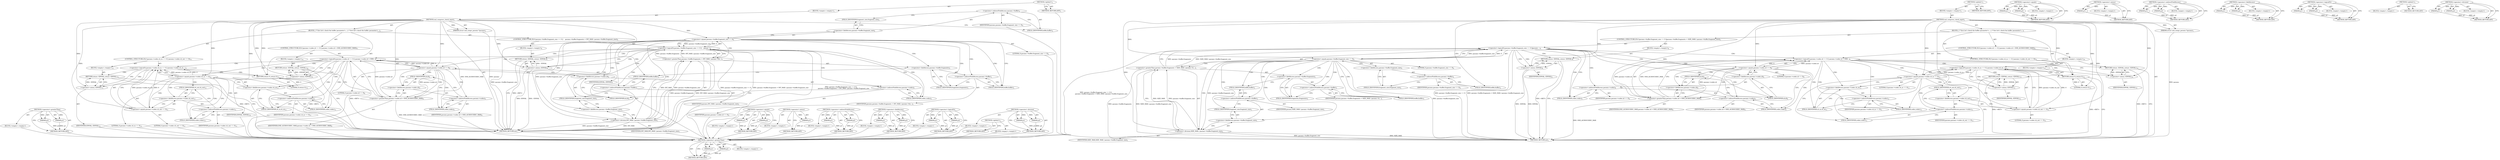 digraph "&lt;operator&gt;.division" {
vulnerable_118 [label=<(METHOD,&lt;operator&gt;.greaterThan)>];
vulnerable_119 [label=<(PARAM,p1)>];
vulnerable_120 [label=<(PARAM,p2)>];
vulnerable_121 [label=<(BLOCK,&lt;empty&gt;,&lt;empty&gt;)>];
vulnerable_122 [label=<(METHOD_RETURN,ANY)>];
vulnerable_6 [label=<(METHOD,&lt;global&gt;)<SUB>1</SUB>>];
vulnerable_7 [label=<(BLOCK,&lt;empty&gt;,&lt;empty&gt;)<SUB>1</SUB>>];
vulnerable_8 [label=<(METHOD,snd_compress_check_input)<SUB>1</SUB>>];
vulnerable_9 [label=<(PARAM,struct snd_compr_params *params)<SUB>1</SUB>>];
vulnerable_10 [label=<(BLOCK,{
 	/* first let's check the buffer parameter's...,{
 	/* first let's check the buffer parameter's...)<SUB>2</SUB>>];
vulnerable_11 [label=<(CONTROL_STRUCTURE,IF,if (params-&gt;buffer.fragment_size == 0 ||
			params-&gt;buffer.fragments &gt; SIZE_MAX / params-&gt;buffer.fragment_size))<SUB>4</SUB>>];
vulnerable_12 [label=<(&lt;operator&gt;.logicalOr,params-&gt;buffer.fragment_size == 0 ||
			params-...)<SUB>4</SUB>>];
vulnerable_13 [label=<(&lt;operator&gt;.equals,params-&gt;buffer.fragment_size == 0)<SUB>4</SUB>>];
vulnerable_14 [label=<(&lt;operator&gt;.fieldAccess,params-&gt;buffer.fragment_size)<SUB>4</SUB>>];
vulnerable_15 [label=<(&lt;operator&gt;.indirectFieldAccess,params-&gt;buffer)<SUB>4</SUB>>];
vulnerable_16 [label=<(IDENTIFIER,params,params-&gt;buffer.fragment_size == 0)<SUB>4</SUB>>];
vulnerable_17 [label=<(FIELD_IDENTIFIER,buffer,buffer)<SUB>4</SUB>>];
vulnerable_18 [label=<(FIELD_IDENTIFIER,fragment_size,fragment_size)<SUB>4</SUB>>];
vulnerable_19 [label=<(LITERAL,0,params-&gt;buffer.fragment_size == 0)<SUB>4</SUB>>];
vulnerable_20 [label=<(&lt;operator&gt;.greaterThan,params-&gt;buffer.fragments &gt; SIZE_MAX / params-&gt;b...)<SUB>5</SUB>>];
vulnerable_21 [label=<(&lt;operator&gt;.fieldAccess,params-&gt;buffer.fragments)<SUB>5</SUB>>];
vulnerable_22 [label=<(&lt;operator&gt;.indirectFieldAccess,params-&gt;buffer)<SUB>5</SUB>>];
vulnerable_23 [label=<(IDENTIFIER,params,params-&gt;buffer.fragments &gt; SIZE_MAX / params-&gt;b...)<SUB>5</SUB>>];
vulnerable_24 [label=<(FIELD_IDENTIFIER,buffer,buffer)<SUB>5</SUB>>];
vulnerable_25 [label=<(FIELD_IDENTIFIER,fragments,fragments)<SUB>5</SUB>>];
vulnerable_26 [label=<(&lt;operator&gt;.division,SIZE_MAX / params-&gt;buffer.fragment_size)<SUB>5</SUB>>];
vulnerable_27 [label=<(IDENTIFIER,SIZE_MAX,SIZE_MAX / params-&gt;buffer.fragment_size)<SUB>5</SUB>>];
vulnerable_28 [label=<(&lt;operator&gt;.fieldAccess,params-&gt;buffer.fragment_size)<SUB>5</SUB>>];
vulnerable_29 [label=<(&lt;operator&gt;.indirectFieldAccess,params-&gt;buffer)<SUB>5</SUB>>];
vulnerable_30 [label=<(IDENTIFIER,params,SIZE_MAX / params-&gt;buffer.fragment_size)<SUB>5</SUB>>];
vulnerable_31 [label=<(FIELD_IDENTIFIER,buffer,buffer)<SUB>5</SUB>>];
vulnerable_32 [label=<(FIELD_IDENTIFIER,fragment_size,fragment_size)<SUB>5</SUB>>];
vulnerable_33 [label=<(BLOCK,&lt;empty&gt;,&lt;empty&gt;)<SUB>6</SUB>>];
vulnerable_34 [label=<(RETURN,return -EINVAL;,return -EINVAL;)<SUB>6</SUB>>];
vulnerable_35 [label=<(&lt;operator&gt;.minus,-EINVAL)<SUB>6</SUB>>];
vulnerable_36 [label=<(IDENTIFIER,EINVAL,-EINVAL)<SUB>6</SUB>>];
vulnerable_37 [label=<(CONTROL_STRUCTURE,IF,if (params-&gt;codec.id == 0 || params-&gt;codec.id &gt; SND_AUDIOCODEC_MAX))<SUB>9</SUB>>];
vulnerable_38 [label=<(&lt;operator&gt;.logicalOr,params-&gt;codec.id == 0 || params-&gt;codec.id &gt; SND...)<SUB>9</SUB>>];
vulnerable_39 [label=<(&lt;operator&gt;.equals,params-&gt;codec.id == 0)<SUB>9</SUB>>];
vulnerable_40 [label=<(&lt;operator&gt;.fieldAccess,params-&gt;codec.id)<SUB>9</SUB>>];
vulnerable_41 [label=<(&lt;operator&gt;.indirectFieldAccess,params-&gt;codec)<SUB>9</SUB>>];
vulnerable_42 [label=<(IDENTIFIER,params,params-&gt;codec.id == 0)<SUB>9</SUB>>];
vulnerable_43 [label=<(FIELD_IDENTIFIER,codec,codec)<SUB>9</SUB>>];
vulnerable_44 [label=<(FIELD_IDENTIFIER,id,id)<SUB>9</SUB>>];
vulnerable_45 [label=<(LITERAL,0,params-&gt;codec.id == 0)<SUB>9</SUB>>];
vulnerable_46 [label=<(&lt;operator&gt;.greaterThan,params-&gt;codec.id &gt; SND_AUDIOCODEC_MAX)<SUB>9</SUB>>];
vulnerable_47 [label=<(&lt;operator&gt;.fieldAccess,params-&gt;codec.id)<SUB>9</SUB>>];
vulnerable_48 [label=<(&lt;operator&gt;.indirectFieldAccess,params-&gt;codec)<SUB>9</SUB>>];
vulnerable_49 [label=<(IDENTIFIER,params,params-&gt;codec.id &gt; SND_AUDIOCODEC_MAX)<SUB>9</SUB>>];
vulnerable_50 [label=<(FIELD_IDENTIFIER,codec,codec)<SUB>9</SUB>>];
vulnerable_51 [label=<(FIELD_IDENTIFIER,id,id)<SUB>9</SUB>>];
vulnerable_52 [label=<(IDENTIFIER,SND_AUDIOCODEC_MAX,params-&gt;codec.id &gt; SND_AUDIOCODEC_MAX)<SUB>9</SUB>>];
vulnerable_53 [label=<(BLOCK,&lt;empty&gt;,&lt;empty&gt;)<SUB>10</SUB>>];
vulnerable_54 [label=<(RETURN,return -EINVAL;,return -EINVAL;)<SUB>10</SUB>>];
vulnerable_55 [label=<(&lt;operator&gt;.minus,-EINVAL)<SUB>10</SUB>>];
vulnerable_56 [label=<(IDENTIFIER,EINVAL,-EINVAL)<SUB>10</SUB>>];
vulnerable_57 [label=<(CONTROL_STRUCTURE,IF,if (params-&gt;codec.ch_in == 0 || params-&gt;codec.ch_out == 0))<SUB>12</SUB>>];
vulnerable_58 [label=<(&lt;operator&gt;.logicalOr,params-&gt;codec.ch_in == 0 || params-&gt;codec.ch_ou...)<SUB>12</SUB>>];
vulnerable_59 [label=<(&lt;operator&gt;.equals,params-&gt;codec.ch_in == 0)<SUB>12</SUB>>];
vulnerable_60 [label=<(&lt;operator&gt;.fieldAccess,params-&gt;codec.ch_in)<SUB>12</SUB>>];
vulnerable_61 [label=<(&lt;operator&gt;.indirectFieldAccess,params-&gt;codec)<SUB>12</SUB>>];
vulnerable_62 [label=<(IDENTIFIER,params,params-&gt;codec.ch_in == 0)<SUB>12</SUB>>];
vulnerable_63 [label=<(FIELD_IDENTIFIER,codec,codec)<SUB>12</SUB>>];
vulnerable_64 [label=<(FIELD_IDENTIFIER,ch_in,ch_in)<SUB>12</SUB>>];
vulnerable_65 [label=<(LITERAL,0,params-&gt;codec.ch_in == 0)<SUB>12</SUB>>];
vulnerable_66 [label=<(&lt;operator&gt;.equals,params-&gt;codec.ch_out == 0)<SUB>12</SUB>>];
vulnerable_67 [label=<(&lt;operator&gt;.fieldAccess,params-&gt;codec.ch_out)<SUB>12</SUB>>];
vulnerable_68 [label=<(&lt;operator&gt;.indirectFieldAccess,params-&gt;codec)<SUB>12</SUB>>];
vulnerable_69 [label=<(IDENTIFIER,params,params-&gt;codec.ch_out == 0)<SUB>12</SUB>>];
vulnerable_70 [label=<(FIELD_IDENTIFIER,codec,codec)<SUB>12</SUB>>];
vulnerable_71 [label=<(FIELD_IDENTIFIER,ch_out,ch_out)<SUB>12</SUB>>];
vulnerable_72 [label=<(LITERAL,0,params-&gt;codec.ch_out == 0)<SUB>12</SUB>>];
vulnerable_73 [label=<(BLOCK,&lt;empty&gt;,&lt;empty&gt;)<SUB>13</SUB>>];
vulnerable_74 [label=<(RETURN,return -EINVAL;,return -EINVAL;)<SUB>13</SUB>>];
vulnerable_75 [label=<(&lt;operator&gt;.minus,-EINVAL)<SUB>13</SUB>>];
vulnerable_76 [label=<(IDENTIFIER,EINVAL,-EINVAL)<SUB>13</SUB>>];
vulnerable_77 [label=<(RETURN,return 0;,return 0;)<SUB>15</SUB>>];
vulnerable_78 [label=<(LITERAL,0,return 0;)<SUB>15</SUB>>];
vulnerable_79 [label=<(METHOD_RETURN,int)<SUB>1</SUB>>];
vulnerable_81 [label=<(METHOD_RETURN,ANY)<SUB>1</SUB>>];
vulnerable_103 [label=<(METHOD,&lt;operator&gt;.equals)>];
vulnerable_104 [label=<(PARAM,p1)>];
vulnerable_105 [label=<(PARAM,p2)>];
vulnerable_106 [label=<(BLOCK,&lt;empty&gt;,&lt;empty&gt;)>];
vulnerable_107 [label=<(METHOD_RETURN,ANY)>];
vulnerable_128 [label=<(METHOD,&lt;operator&gt;.minus)>];
vulnerable_129 [label=<(PARAM,p1)>];
vulnerable_130 [label=<(BLOCK,&lt;empty&gt;,&lt;empty&gt;)>];
vulnerable_131 [label=<(METHOD_RETURN,ANY)>];
vulnerable_113 [label=<(METHOD,&lt;operator&gt;.indirectFieldAccess)>];
vulnerable_114 [label=<(PARAM,p1)>];
vulnerable_115 [label=<(PARAM,p2)>];
vulnerable_116 [label=<(BLOCK,&lt;empty&gt;,&lt;empty&gt;)>];
vulnerable_117 [label=<(METHOD_RETURN,ANY)>];
vulnerable_108 [label=<(METHOD,&lt;operator&gt;.fieldAccess)>];
vulnerable_109 [label=<(PARAM,p1)>];
vulnerable_110 [label=<(PARAM,p2)>];
vulnerable_111 [label=<(BLOCK,&lt;empty&gt;,&lt;empty&gt;)>];
vulnerable_112 [label=<(METHOD_RETURN,ANY)>];
vulnerable_98 [label=<(METHOD,&lt;operator&gt;.logicalOr)>];
vulnerable_99 [label=<(PARAM,p1)>];
vulnerable_100 [label=<(PARAM,p2)>];
vulnerable_101 [label=<(BLOCK,&lt;empty&gt;,&lt;empty&gt;)>];
vulnerable_102 [label=<(METHOD_RETURN,ANY)>];
vulnerable_92 [label=<(METHOD,&lt;global&gt;)<SUB>1</SUB>>];
vulnerable_93 [label=<(BLOCK,&lt;empty&gt;,&lt;empty&gt;)>];
vulnerable_94 [label=<(METHOD_RETURN,ANY)>];
vulnerable_123 [label=<(METHOD,&lt;operator&gt;.division)>];
vulnerable_124 [label=<(PARAM,p1)>];
vulnerable_125 [label=<(PARAM,p2)>];
vulnerable_126 [label=<(BLOCK,&lt;empty&gt;,&lt;empty&gt;)>];
vulnerable_127 [label=<(METHOD_RETURN,ANY)>];
fixed_118 [label=<(METHOD,&lt;operator&gt;.greaterThan)>];
fixed_119 [label=<(PARAM,p1)>];
fixed_120 [label=<(PARAM,p2)>];
fixed_121 [label=<(BLOCK,&lt;empty&gt;,&lt;empty&gt;)>];
fixed_122 [label=<(METHOD_RETURN,ANY)>];
fixed_6 [label=<(METHOD,&lt;global&gt;)<SUB>1</SUB>>];
fixed_7 [label=<(BLOCK,&lt;empty&gt;,&lt;empty&gt;)<SUB>1</SUB>>];
fixed_8 [label=<(METHOD,snd_compress_check_input)<SUB>1</SUB>>];
fixed_9 [label=<(PARAM,struct snd_compr_params *params)<SUB>1</SUB>>];
fixed_10 [label=<(BLOCK,{
 	/* first let's check the buffer parameter's...,{
 	/* first let's check the buffer parameter's...)<SUB>2</SUB>>];
fixed_11 [label=<(CONTROL_STRUCTURE,IF,if (params-&gt;buffer.fragment_size == 0 ||
	    params-&gt;buffer.fragments &gt; INT_MAX / params-&gt;buffer.fragment_size))<SUB>4</SUB>>];
fixed_12 [label=<(&lt;operator&gt;.logicalOr,params-&gt;buffer.fragment_size == 0 ||
	    param...)<SUB>4</SUB>>];
fixed_13 [label=<(&lt;operator&gt;.equals,params-&gt;buffer.fragment_size == 0)<SUB>4</SUB>>];
fixed_14 [label=<(&lt;operator&gt;.fieldAccess,params-&gt;buffer.fragment_size)<SUB>4</SUB>>];
fixed_15 [label=<(&lt;operator&gt;.indirectFieldAccess,params-&gt;buffer)<SUB>4</SUB>>];
fixed_16 [label=<(IDENTIFIER,params,params-&gt;buffer.fragment_size == 0)<SUB>4</SUB>>];
fixed_17 [label=<(FIELD_IDENTIFIER,buffer,buffer)<SUB>4</SUB>>];
fixed_18 [label=<(FIELD_IDENTIFIER,fragment_size,fragment_size)<SUB>4</SUB>>];
fixed_19 [label=<(LITERAL,0,params-&gt;buffer.fragment_size == 0)<SUB>4</SUB>>];
fixed_20 [label=<(&lt;operator&gt;.greaterThan,params-&gt;buffer.fragments &gt; INT_MAX / params-&gt;bu...)<SUB>5</SUB>>];
fixed_21 [label=<(&lt;operator&gt;.fieldAccess,params-&gt;buffer.fragments)<SUB>5</SUB>>];
fixed_22 [label=<(&lt;operator&gt;.indirectFieldAccess,params-&gt;buffer)<SUB>5</SUB>>];
fixed_23 [label=<(IDENTIFIER,params,params-&gt;buffer.fragments &gt; INT_MAX / params-&gt;bu...)<SUB>5</SUB>>];
fixed_24 [label=<(FIELD_IDENTIFIER,buffer,buffer)<SUB>5</SUB>>];
fixed_25 [label=<(FIELD_IDENTIFIER,fragments,fragments)<SUB>5</SUB>>];
fixed_26 [label=<(&lt;operator&gt;.division,INT_MAX / params-&gt;buffer.fragment_size)<SUB>5</SUB>>];
fixed_27 [label=<(IDENTIFIER,INT_MAX,INT_MAX / params-&gt;buffer.fragment_size)<SUB>5</SUB>>];
fixed_28 [label=<(&lt;operator&gt;.fieldAccess,params-&gt;buffer.fragment_size)<SUB>5</SUB>>];
fixed_29 [label=<(&lt;operator&gt;.indirectFieldAccess,params-&gt;buffer)<SUB>5</SUB>>];
fixed_30 [label=<(IDENTIFIER,params,INT_MAX / params-&gt;buffer.fragment_size)<SUB>5</SUB>>];
fixed_31 [label=<(FIELD_IDENTIFIER,buffer,buffer)<SUB>5</SUB>>];
fixed_32 [label=<(FIELD_IDENTIFIER,fragment_size,fragment_size)<SUB>5</SUB>>];
fixed_33 [label=<(BLOCK,&lt;empty&gt;,&lt;empty&gt;)<SUB>6</SUB>>];
fixed_34 [label=<(RETURN,return -EINVAL;,return -EINVAL;)<SUB>6</SUB>>];
fixed_35 [label=<(&lt;operator&gt;.minus,-EINVAL)<SUB>6</SUB>>];
fixed_36 [label=<(IDENTIFIER,EINVAL,-EINVAL)<SUB>6</SUB>>];
fixed_37 [label=<(CONTROL_STRUCTURE,IF,if (params-&gt;codec.id == 0 || params-&gt;codec.id &gt; SND_AUDIOCODEC_MAX))<SUB>9</SUB>>];
fixed_38 [label=<(&lt;operator&gt;.logicalOr,params-&gt;codec.id == 0 || params-&gt;codec.id &gt; SND...)<SUB>9</SUB>>];
fixed_39 [label=<(&lt;operator&gt;.equals,params-&gt;codec.id == 0)<SUB>9</SUB>>];
fixed_40 [label=<(&lt;operator&gt;.fieldAccess,params-&gt;codec.id)<SUB>9</SUB>>];
fixed_41 [label=<(&lt;operator&gt;.indirectFieldAccess,params-&gt;codec)<SUB>9</SUB>>];
fixed_42 [label=<(IDENTIFIER,params,params-&gt;codec.id == 0)<SUB>9</SUB>>];
fixed_43 [label=<(FIELD_IDENTIFIER,codec,codec)<SUB>9</SUB>>];
fixed_44 [label=<(FIELD_IDENTIFIER,id,id)<SUB>9</SUB>>];
fixed_45 [label=<(LITERAL,0,params-&gt;codec.id == 0)<SUB>9</SUB>>];
fixed_46 [label=<(&lt;operator&gt;.greaterThan,params-&gt;codec.id &gt; SND_AUDIOCODEC_MAX)<SUB>9</SUB>>];
fixed_47 [label=<(&lt;operator&gt;.fieldAccess,params-&gt;codec.id)<SUB>9</SUB>>];
fixed_48 [label=<(&lt;operator&gt;.indirectFieldAccess,params-&gt;codec)<SUB>9</SUB>>];
fixed_49 [label=<(IDENTIFIER,params,params-&gt;codec.id &gt; SND_AUDIOCODEC_MAX)<SUB>9</SUB>>];
fixed_50 [label=<(FIELD_IDENTIFIER,codec,codec)<SUB>9</SUB>>];
fixed_51 [label=<(FIELD_IDENTIFIER,id,id)<SUB>9</SUB>>];
fixed_52 [label=<(IDENTIFIER,SND_AUDIOCODEC_MAX,params-&gt;codec.id &gt; SND_AUDIOCODEC_MAX)<SUB>9</SUB>>];
fixed_53 [label=<(BLOCK,&lt;empty&gt;,&lt;empty&gt;)<SUB>10</SUB>>];
fixed_54 [label=<(RETURN,return -EINVAL;,return -EINVAL;)<SUB>10</SUB>>];
fixed_55 [label=<(&lt;operator&gt;.minus,-EINVAL)<SUB>10</SUB>>];
fixed_56 [label=<(IDENTIFIER,EINVAL,-EINVAL)<SUB>10</SUB>>];
fixed_57 [label=<(CONTROL_STRUCTURE,IF,if (params-&gt;codec.ch_in == 0 || params-&gt;codec.ch_out == 0))<SUB>12</SUB>>];
fixed_58 [label=<(&lt;operator&gt;.logicalOr,params-&gt;codec.ch_in == 0 || params-&gt;codec.ch_ou...)<SUB>12</SUB>>];
fixed_59 [label=<(&lt;operator&gt;.equals,params-&gt;codec.ch_in == 0)<SUB>12</SUB>>];
fixed_60 [label=<(&lt;operator&gt;.fieldAccess,params-&gt;codec.ch_in)<SUB>12</SUB>>];
fixed_61 [label=<(&lt;operator&gt;.indirectFieldAccess,params-&gt;codec)<SUB>12</SUB>>];
fixed_62 [label=<(IDENTIFIER,params,params-&gt;codec.ch_in == 0)<SUB>12</SUB>>];
fixed_63 [label=<(FIELD_IDENTIFIER,codec,codec)<SUB>12</SUB>>];
fixed_64 [label=<(FIELD_IDENTIFIER,ch_in,ch_in)<SUB>12</SUB>>];
fixed_65 [label=<(LITERAL,0,params-&gt;codec.ch_in == 0)<SUB>12</SUB>>];
fixed_66 [label=<(&lt;operator&gt;.equals,params-&gt;codec.ch_out == 0)<SUB>12</SUB>>];
fixed_67 [label=<(&lt;operator&gt;.fieldAccess,params-&gt;codec.ch_out)<SUB>12</SUB>>];
fixed_68 [label=<(&lt;operator&gt;.indirectFieldAccess,params-&gt;codec)<SUB>12</SUB>>];
fixed_69 [label=<(IDENTIFIER,params,params-&gt;codec.ch_out == 0)<SUB>12</SUB>>];
fixed_70 [label=<(FIELD_IDENTIFIER,codec,codec)<SUB>12</SUB>>];
fixed_71 [label=<(FIELD_IDENTIFIER,ch_out,ch_out)<SUB>12</SUB>>];
fixed_72 [label=<(LITERAL,0,params-&gt;codec.ch_out == 0)<SUB>12</SUB>>];
fixed_73 [label=<(BLOCK,&lt;empty&gt;,&lt;empty&gt;)<SUB>13</SUB>>];
fixed_74 [label=<(RETURN,return -EINVAL;,return -EINVAL;)<SUB>13</SUB>>];
fixed_75 [label=<(&lt;operator&gt;.minus,-EINVAL)<SUB>13</SUB>>];
fixed_76 [label=<(IDENTIFIER,EINVAL,-EINVAL)<SUB>13</SUB>>];
fixed_77 [label=<(RETURN,return 0;,return 0;)<SUB>15</SUB>>];
fixed_78 [label=<(LITERAL,0,return 0;)<SUB>15</SUB>>];
fixed_79 [label=<(METHOD_RETURN,int)<SUB>1</SUB>>];
fixed_81 [label=<(METHOD_RETURN,ANY)<SUB>1</SUB>>];
fixed_103 [label=<(METHOD,&lt;operator&gt;.equals)>];
fixed_104 [label=<(PARAM,p1)>];
fixed_105 [label=<(PARAM,p2)>];
fixed_106 [label=<(BLOCK,&lt;empty&gt;,&lt;empty&gt;)>];
fixed_107 [label=<(METHOD_RETURN,ANY)>];
fixed_128 [label=<(METHOD,&lt;operator&gt;.minus)>];
fixed_129 [label=<(PARAM,p1)>];
fixed_130 [label=<(BLOCK,&lt;empty&gt;,&lt;empty&gt;)>];
fixed_131 [label=<(METHOD_RETURN,ANY)>];
fixed_113 [label=<(METHOD,&lt;operator&gt;.indirectFieldAccess)>];
fixed_114 [label=<(PARAM,p1)>];
fixed_115 [label=<(PARAM,p2)>];
fixed_116 [label=<(BLOCK,&lt;empty&gt;,&lt;empty&gt;)>];
fixed_117 [label=<(METHOD_RETURN,ANY)>];
fixed_108 [label=<(METHOD,&lt;operator&gt;.fieldAccess)>];
fixed_109 [label=<(PARAM,p1)>];
fixed_110 [label=<(PARAM,p2)>];
fixed_111 [label=<(BLOCK,&lt;empty&gt;,&lt;empty&gt;)>];
fixed_112 [label=<(METHOD_RETURN,ANY)>];
fixed_98 [label=<(METHOD,&lt;operator&gt;.logicalOr)>];
fixed_99 [label=<(PARAM,p1)>];
fixed_100 [label=<(PARAM,p2)>];
fixed_101 [label=<(BLOCK,&lt;empty&gt;,&lt;empty&gt;)>];
fixed_102 [label=<(METHOD_RETURN,ANY)>];
fixed_92 [label=<(METHOD,&lt;global&gt;)<SUB>1</SUB>>];
fixed_93 [label=<(BLOCK,&lt;empty&gt;,&lt;empty&gt;)>];
fixed_94 [label=<(METHOD_RETURN,ANY)>];
fixed_123 [label=<(METHOD,&lt;operator&gt;.division)>];
fixed_124 [label=<(PARAM,p1)>];
fixed_125 [label=<(PARAM,p2)>];
fixed_126 [label=<(BLOCK,&lt;empty&gt;,&lt;empty&gt;)>];
fixed_127 [label=<(METHOD_RETURN,ANY)>];
vulnerable_118 -> vulnerable_119  [key=0, label="AST: "];
vulnerable_118 -> vulnerable_119  [key=1, label="DDG: "];
vulnerable_118 -> vulnerable_121  [key=0, label="AST: "];
vulnerable_118 -> vulnerable_120  [key=0, label="AST: "];
vulnerable_118 -> vulnerable_120  [key=1, label="DDG: "];
vulnerable_118 -> vulnerable_122  [key=0, label="AST: "];
vulnerable_118 -> vulnerable_122  [key=1, label="CFG: "];
vulnerable_119 -> vulnerable_122  [key=0, label="DDG: p1"];
vulnerable_120 -> vulnerable_122  [key=0, label="DDG: p2"];
vulnerable_6 -> vulnerable_7  [key=0, label="AST: "];
vulnerable_6 -> vulnerable_81  [key=0, label="AST: "];
vulnerable_6 -> vulnerable_81  [key=1, label="CFG: "];
vulnerable_7 -> vulnerable_8  [key=0, label="AST: "];
vulnerable_8 -> vulnerable_9  [key=0, label="AST: "];
vulnerable_8 -> vulnerable_9  [key=1, label="DDG: "];
vulnerable_8 -> vulnerable_10  [key=0, label="AST: "];
vulnerable_8 -> vulnerable_79  [key=0, label="AST: "];
vulnerable_8 -> vulnerable_17  [key=0, label="CFG: "];
vulnerable_8 -> vulnerable_77  [key=0, label="DDG: "];
vulnerable_8 -> vulnerable_78  [key=0, label="DDG: "];
vulnerable_8 -> vulnerable_13  [key=0, label="DDG: "];
vulnerable_8 -> vulnerable_39  [key=0, label="DDG: "];
vulnerable_8 -> vulnerable_46  [key=0, label="DDG: "];
vulnerable_8 -> vulnerable_59  [key=0, label="DDG: "];
vulnerable_8 -> vulnerable_66  [key=0, label="DDG: "];
vulnerable_8 -> vulnerable_26  [key=0, label="DDG: "];
vulnerable_8 -> vulnerable_35  [key=0, label="DDG: "];
vulnerable_8 -> vulnerable_55  [key=0, label="DDG: "];
vulnerable_8 -> vulnerable_75  [key=0, label="DDG: "];
vulnerable_9 -> vulnerable_79  [key=0, label="DDG: params"];
vulnerable_10 -> vulnerable_11  [key=0, label="AST: "];
vulnerable_10 -> vulnerable_37  [key=0, label="AST: "];
vulnerable_10 -> vulnerable_57  [key=0, label="AST: "];
vulnerable_10 -> vulnerable_77  [key=0, label="AST: "];
vulnerable_11 -> vulnerable_12  [key=0, label="AST: "];
vulnerable_11 -> vulnerable_33  [key=0, label="AST: "];
vulnerable_12 -> vulnerable_13  [key=0, label="AST: "];
vulnerable_12 -> vulnerable_20  [key=0, label="AST: "];
vulnerable_12 -> vulnerable_35  [key=0, label="CFG: "];
vulnerable_12 -> vulnerable_35  [key=1, label="CDG: "];
vulnerable_12 -> vulnerable_43  [key=0, label="CFG: "];
vulnerable_12 -> vulnerable_43  [key=1, label="CDG: "];
vulnerable_12 -> vulnerable_79  [key=0, label="DDG: params-&gt;buffer.fragment_size == 0"];
vulnerable_12 -> vulnerable_79  [key=1, label="DDG: params-&gt;buffer.fragments &gt; SIZE_MAX / params-&gt;buffer.fragment_size"];
vulnerable_12 -> vulnerable_79  [key=2, label="DDG: params-&gt;buffer.fragment_size == 0 ||
			params-&gt;buffer.fragments &gt; SIZE_MAX / params-&gt;buffer.fragment_size"];
vulnerable_12 -> vulnerable_34  [key=0, label="CDG: "];
vulnerable_12 -> vulnerable_38  [key=0, label="CDG: "];
vulnerable_12 -> vulnerable_40  [key=0, label="CDG: "];
vulnerable_12 -> vulnerable_44  [key=0, label="CDG: "];
vulnerable_12 -> vulnerable_41  [key=0, label="CDG: "];
vulnerable_12 -> vulnerable_39  [key=0, label="CDG: "];
vulnerable_13 -> vulnerable_14  [key=0, label="AST: "];
vulnerable_13 -> vulnerable_19  [key=0, label="AST: "];
vulnerable_13 -> vulnerable_12  [key=0, label="CFG: "];
vulnerable_13 -> vulnerable_12  [key=1, label="DDG: params-&gt;buffer.fragment_size"];
vulnerable_13 -> vulnerable_12  [key=2, label="DDG: 0"];
vulnerable_13 -> vulnerable_24  [key=0, label="CFG: "];
vulnerable_13 -> vulnerable_24  [key=1, label="CDG: "];
vulnerable_13 -> vulnerable_79  [key=0, label="DDG: params-&gt;buffer.fragment_size"];
vulnerable_13 -> vulnerable_26  [key=0, label="DDG: params-&gt;buffer.fragment_size"];
vulnerable_13 -> vulnerable_26  [key=1, label="CDG: "];
vulnerable_13 -> vulnerable_21  [key=0, label="CDG: "];
vulnerable_13 -> vulnerable_32  [key=0, label="CDG: "];
vulnerable_13 -> vulnerable_28  [key=0, label="CDG: "];
vulnerable_13 -> vulnerable_20  [key=0, label="CDG: "];
vulnerable_13 -> vulnerable_25  [key=0, label="CDG: "];
vulnerable_13 -> vulnerable_22  [key=0, label="CDG: "];
vulnerable_13 -> vulnerable_29  [key=0, label="CDG: "];
vulnerable_13 -> vulnerable_31  [key=0, label="CDG: "];
vulnerable_14 -> vulnerable_15  [key=0, label="AST: "];
vulnerable_14 -> vulnerable_18  [key=0, label="AST: "];
vulnerable_14 -> vulnerable_13  [key=0, label="CFG: "];
vulnerable_15 -> vulnerable_16  [key=0, label="AST: "];
vulnerable_15 -> vulnerable_17  [key=0, label="AST: "];
vulnerable_15 -> vulnerable_18  [key=0, label="CFG: "];
vulnerable_17 -> vulnerable_15  [key=0, label="CFG: "];
vulnerable_18 -> vulnerable_14  [key=0, label="CFG: "];
vulnerable_20 -> vulnerable_21  [key=0, label="AST: "];
vulnerable_20 -> vulnerable_26  [key=0, label="AST: "];
vulnerable_20 -> vulnerable_12  [key=0, label="CFG: "];
vulnerable_20 -> vulnerable_12  [key=1, label="DDG: params-&gt;buffer.fragments"];
vulnerable_20 -> vulnerable_12  [key=2, label="DDG: SIZE_MAX / params-&gt;buffer.fragment_size"];
vulnerable_20 -> vulnerable_79  [key=0, label="DDG: params-&gt;buffer.fragments"];
vulnerable_20 -> vulnerable_79  [key=1, label="DDG: SIZE_MAX / params-&gt;buffer.fragment_size"];
vulnerable_21 -> vulnerable_22  [key=0, label="AST: "];
vulnerable_21 -> vulnerable_25  [key=0, label="AST: "];
vulnerable_21 -> vulnerable_31  [key=0, label="CFG: "];
vulnerable_22 -> vulnerable_23  [key=0, label="AST: "];
vulnerable_22 -> vulnerable_24  [key=0, label="AST: "];
vulnerable_22 -> vulnerable_25  [key=0, label="CFG: "];
vulnerable_24 -> vulnerable_22  [key=0, label="CFG: "];
vulnerable_25 -> vulnerable_21  [key=0, label="CFG: "];
vulnerable_26 -> vulnerable_27  [key=0, label="AST: "];
vulnerable_26 -> vulnerable_28  [key=0, label="AST: "];
vulnerable_26 -> vulnerable_20  [key=0, label="CFG: "];
vulnerable_26 -> vulnerable_20  [key=1, label="DDG: SIZE_MAX"];
vulnerable_26 -> vulnerable_20  [key=2, label="DDG: params-&gt;buffer.fragment_size"];
vulnerable_26 -> vulnerable_79  [key=0, label="DDG: params-&gt;buffer.fragment_size"];
vulnerable_26 -> vulnerable_79  [key=1, label="DDG: SIZE_MAX"];
vulnerable_28 -> vulnerable_29  [key=0, label="AST: "];
vulnerable_28 -> vulnerable_32  [key=0, label="AST: "];
vulnerable_28 -> vulnerable_26  [key=0, label="CFG: "];
vulnerable_29 -> vulnerable_30  [key=0, label="AST: "];
vulnerable_29 -> vulnerable_31  [key=0, label="AST: "];
vulnerable_29 -> vulnerable_32  [key=0, label="CFG: "];
vulnerable_31 -> vulnerable_29  [key=0, label="CFG: "];
vulnerable_32 -> vulnerable_28  [key=0, label="CFG: "];
vulnerable_33 -> vulnerable_34  [key=0, label="AST: "];
vulnerable_34 -> vulnerable_35  [key=0, label="AST: "];
vulnerable_34 -> vulnerable_79  [key=0, label="CFG: "];
vulnerable_34 -> vulnerable_79  [key=1, label="DDG: &lt;RET&gt;"];
vulnerable_35 -> vulnerable_36  [key=0, label="AST: "];
vulnerable_35 -> vulnerable_34  [key=0, label="CFG: "];
vulnerable_35 -> vulnerable_34  [key=1, label="DDG: -EINVAL"];
vulnerable_35 -> vulnerable_79  [key=0, label="DDG: EINVAL"];
vulnerable_35 -> vulnerable_79  [key=1, label="DDG: -EINVAL"];
vulnerable_37 -> vulnerable_38  [key=0, label="AST: "];
vulnerable_37 -> vulnerable_53  [key=0, label="AST: "];
vulnerable_38 -> vulnerable_39  [key=0, label="AST: "];
vulnerable_38 -> vulnerable_46  [key=0, label="AST: "];
vulnerable_38 -> vulnerable_55  [key=0, label="CFG: "];
vulnerable_38 -> vulnerable_55  [key=1, label="CDG: "];
vulnerable_38 -> vulnerable_63  [key=0, label="CFG: "];
vulnerable_38 -> vulnerable_63  [key=1, label="CDG: "];
vulnerable_38 -> vulnerable_60  [key=0, label="CDG: "];
vulnerable_38 -> vulnerable_64  [key=0, label="CDG: "];
vulnerable_38 -> vulnerable_59  [key=0, label="CDG: "];
vulnerable_38 -> vulnerable_54  [key=0, label="CDG: "];
vulnerable_38 -> vulnerable_58  [key=0, label="CDG: "];
vulnerable_38 -> vulnerable_61  [key=0, label="CDG: "];
vulnerable_39 -> vulnerable_40  [key=0, label="AST: "];
vulnerable_39 -> vulnerable_45  [key=0, label="AST: "];
vulnerable_39 -> vulnerable_38  [key=0, label="CFG: "];
vulnerable_39 -> vulnerable_38  [key=1, label="DDG: params-&gt;codec.id"];
vulnerable_39 -> vulnerable_38  [key=2, label="DDG: 0"];
vulnerable_39 -> vulnerable_50  [key=0, label="CFG: "];
vulnerable_39 -> vulnerable_50  [key=1, label="CDG: "];
vulnerable_39 -> vulnerable_46  [key=0, label="DDG: params-&gt;codec.id"];
vulnerable_39 -> vulnerable_46  [key=1, label="CDG: "];
vulnerable_39 -> vulnerable_47  [key=0, label="CDG: "];
vulnerable_39 -> vulnerable_48  [key=0, label="CDG: "];
vulnerable_39 -> vulnerable_51  [key=0, label="CDG: "];
vulnerable_40 -> vulnerable_41  [key=0, label="AST: "];
vulnerable_40 -> vulnerable_44  [key=0, label="AST: "];
vulnerable_40 -> vulnerable_39  [key=0, label="CFG: "];
vulnerable_41 -> vulnerable_42  [key=0, label="AST: "];
vulnerable_41 -> vulnerable_43  [key=0, label="AST: "];
vulnerable_41 -> vulnerable_44  [key=0, label="CFG: "];
vulnerable_43 -> vulnerable_41  [key=0, label="CFG: "];
vulnerable_44 -> vulnerable_40  [key=0, label="CFG: "];
vulnerable_46 -> vulnerable_47  [key=0, label="AST: "];
vulnerable_46 -> vulnerable_52  [key=0, label="AST: "];
vulnerable_46 -> vulnerable_38  [key=0, label="CFG: "];
vulnerable_46 -> vulnerable_38  [key=1, label="DDG: params-&gt;codec.id"];
vulnerable_46 -> vulnerable_38  [key=2, label="DDG: SND_AUDIOCODEC_MAX"];
vulnerable_46 -> vulnerable_79  [key=0, label="DDG: SND_AUDIOCODEC_MAX"];
vulnerable_47 -> vulnerable_48  [key=0, label="AST: "];
vulnerable_47 -> vulnerable_51  [key=0, label="AST: "];
vulnerable_47 -> vulnerable_46  [key=0, label="CFG: "];
vulnerable_48 -> vulnerable_49  [key=0, label="AST: "];
vulnerable_48 -> vulnerable_50  [key=0, label="AST: "];
vulnerable_48 -> vulnerable_51  [key=0, label="CFG: "];
vulnerable_50 -> vulnerable_48  [key=0, label="CFG: "];
vulnerable_51 -> vulnerable_47  [key=0, label="CFG: "];
vulnerable_53 -> vulnerable_54  [key=0, label="AST: "];
vulnerable_54 -> vulnerable_55  [key=0, label="AST: "];
vulnerable_54 -> vulnerable_79  [key=0, label="CFG: "];
vulnerable_54 -> vulnerable_79  [key=1, label="DDG: &lt;RET&gt;"];
vulnerable_55 -> vulnerable_56  [key=0, label="AST: "];
vulnerable_55 -> vulnerable_54  [key=0, label="CFG: "];
vulnerable_55 -> vulnerable_54  [key=1, label="DDG: -EINVAL"];
vulnerable_57 -> vulnerable_58  [key=0, label="AST: "];
vulnerable_57 -> vulnerable_73  [key=0, label="AST: "];
vulnerable_58 -> vulnerable_59  [key=0, label="AST: "];
vulnerable_58 -> vulnerable_66  [key=0, label="AST: "];
vulnerable_58 -> vulnerable_75  [key=0, label="CFG: "];
vulnerable_58 -> vulnerable_75  [key=1, label="CDG: "];
vulnerable_58 -> vulnerable_77  [key=0, label="CFG: "];
vulnerable_58 -> vulnerable_77  [key=1, label="CDG: "];
vulnerable_58 -> vulnerable_74  [key=0, label="CDG: "];
vulnerable_59 -> vulnerable_60  [key=0, label="AST: "];
vulnerable_59 -> vulnerable_65  [key=0, label="AST: "];
vulnerable_59 -> vulnerable_58  [key=0, label="CFG: "];
vulnerable_59 -> vulnerable_58  [key=1, label="DDG: params-&gt;codec.ch_in"];
vulnerable_59 -> vulnerable_58  [key=2, label="DDG: 0"];
vulnerable_59 -> vulnerable_70  [key=0, label="CFG: "];
vulnerable_59 -> vulnerable_70  [key=1, label="CDG: "];
vulnerable_59 -> vulnerable_68  [key=0, label="CDG: "];
vulnerable_59 -> vulnerable_66  [key=0, label="CDG: "];
vulnerable_59 -> vulnerable_67  [key=0, label="CDG: "];
vulnerable_59 -> vulnerable_71  [key=0, label="CDG: "];
vulnerable_60 -> vulnerable_61  [key=0, label="AST: "];
vulnerable_60 -> vulnerable_64  [key=0, label="AST: "];
vulnerable_60 -> vulnerable_59  [key=0, label="CFG: "];
vulnerable_61 -> vulnerable_62  [key=0, label="AST: "];
vulnerable_61 -> vulnerable_63  [key=0, label="AST: "];
vulnerable_61 -> vulnerable_64  [key=0, label="CFG: "];
vulnerable_63 -> vulnerable_61  [key=0, label="CFG: "];
vulnerable_64 -> vulnerable_60  [key=0, label="CFG: "];
vulnerable_66 -> vulnerable_67  [key=0, label="AST: "];
vulnerable_66 -> vulnerable_72  [key=0, label="AST: "];
vulnerable_66 -> vulnerable_58  [key=0, label="CFG: "];
vulnerable_66 -> vulnerable_58  [key=1, label="DDG: params-&gt;codec.ch_out"];
vulnerable_66 -> vulnerable_58  [key=2, label="DDG: 0"];
vulnerable_67 -> vulnerable_68  [key=0, label="AST: "];
vulnerable_67 -> vulnerable_71  [key=0, label="AST: "];
vulnerable_67 -> vulnerable_66  [key=0, label="CFG: "];
vulnerable_68 -> vulnerable_69  [key=0, label="AST: "];
vulnerable_68 -> vulnerable_70  [key=0, label="AST: "];
vulnerable_68 -> vulnerable_71  [key=0, label="CFG: "];
vulnerable_70 -> vulnerable_68  [key=0, label="CFG: "];
vulnerable_71 -> vulnerable_67  [key=0, label="CFG: "];
vulnerable_73 -> vulnerable_74  [key=0, label="AST: "];
vulnerable_74 -> vulnerable_75  [key=0, label="AST: "];
vulnerable_74 -> vulnerable_79  [key=0, label="CFG: "];
vulnerable_74 -> vulnerable_79  [key=1, label="DDG: &lt;RET&gt;"];
vulnerable_75 -> vulnerable_76  [key=0, label="AST: "];
vulnerable_75 -> vulnerable_74  [key=0, label="CFG: "];
vulnerable_75 -> vulnerable_74  [key=1, label="DDG: -EINVAL"];
vulnerable_77 -> vulnerable_78  [key=0, label="AST: "];
vulnerable_77 -> vulnerable_79  [key=0, label="CFG: "];
vulnerable_77 -> vulnerable_79  [key=1, label="DDG: &lt;RET&gt;"];
vulnerable_78 -> vulnerable_77  [key=0, label="DDG: 0"];
vulnerable_103 -> vulnerable_104  [key=0, label="AST: "];
vulnerable_103 -> vulnerable_104  [key=1, label="DDG: "];
vulnerable_103 -> vulnerable_106  [key=0, label="AST: "];
vulnerable_103 -> vulnerable_105  [key=0, label="AST: "];
vulnerable_103 -> vulnerable_105  [key=1, label="DDG: "];
vulnerable_103 -> vulnerable_107  [key=0, label="AST: "];
vulnerable_103 -> vulnerable_107  [key=1, label="CFG: "];
vulnerable_104 -> vulnerable_107  [key=0, label="DDG: p1"];
vulnerable_105 -> vulnerable_107  [key=0, label="DDG: p2"];
vulnerable_128 -> vulnerable_129  [key=0, label="AST: "];
vulnerable_128 -> vulnerable_129  [key=1, label="DDG: "];
vulnerable_128 -> vulnerable_130  [key=0, label="AST: "];
vulnerable_128 -> vulnerable_131  [key=0, label="AST: "];
vulnerable_128 -> vulnerable_131  [key=1, label="CFG: "];
vulnerable_129 -> vulnerable_131  [key=0, label="DDG: p1"];
vulnerable_113 -> vulnerable_114  [key=0, label="AST: "];
vulnerable_113 -> vulnerable_114  [key=1, label="DDG: "];
vulnerable_113 -> vulnerable_116  [key=0, label="AST: "];
vulnerable_113 -> vulnerable_115  [key=0, label="AST: "];
vulnerable_113 -> vulnerable_115  [key=1, label="DDG: "];
vulnerable_113 -> vulnerable_117  [key=0, label="AST: "];
vulnerable_113 -> vulnerable_117  [key=1, label="CFG: "];
vulnerable_114 -> vulnerable_117  [key=0, label="DDG: p1"];
vulnerable_115 -> vulnerable_117  [key=0, label="DDG: p2"];
vulnerable_108 -> vulnerable_109  [key=0, label="AST: "];
vulnerable_108 -> vulnerable_109  [key=1, label="DDG: "];
vulnerable_108 -> vulnerable_111  [key=0, label="AST: "];
vulnerable_108 -> vulnerable_110  [key=0, label="AST: "];
vulnerable_108 -> vulnerable_110  [key=1, label="DDG: "];
vulnerable_108 -> vulnerable_112  [key=0, label="AST: "];
vulnerable_108 -> vulnerable_112  [key=1, label="CFG: "];
vulnerable_109 -> vulnerable_112  [key=0, label="DDG: p1"];
vulnerable_110 -> vulnerable_112  [key=0, label="DDG: p2"];
vulnerable_98 -> vulnerable_99  [key=0, label="AST: "];
vulnerable_98 -> vulnerable_99  [key=1, label="DDG: "];
vulnerable_98 -> vulnerable_101  [key=0, label="AST: "];
vulnerable_98 -> vulnerable_100  [key=0, label="AST: "];
vulnerable_98 -> vulnerable_100  [key=1, label="DDG: "];
vulnerable_98 -> vulnerable_102  [key=0, label="AST: "];
vulnerable_98 -> vulnerable_102  [key=1, label="CFG: "];
vulnerable_99 -> vulnerable_102  [key=0, label="DDG: p1"];
vulnerable_100 -> vulnerable_102  [key=0, label="DDG: p2"];
vulnerable_92 -> vulnerable_93  [key=0, label="AST: "];
vulnerable_92 -> vulnerable_94  [key=0, label="AST: "];
vulnerable_92 -> vulnerable_94  [key=1, label="CFG: "];
vulnerable_123 -> vulnerable_124  [key=0, label="AST: "];
vulnerable_123 -> vulnerable_124  [key=1, label="DDG: "];
vulnerable_123 -> vulnerable_126  [key=0, label="AST: "];
vulnerable_123 -> vulnerable_125  [key=0, label="AST: "];
vulnerable_123 -> vulnerable_125  [key=1, label="DDG: "];
vulnerable_123 -> vulnerable_127  [key=0, label="AST: "];
vulnerable_123 -> vulnerable_127  [key=1, label="CFG: "];
vulnerable_124 -> vulnerable_127  [key=0, label="DDG: p1"];
vulnerable_125 -> vulnerable_127  [key=0, label="DDG: p2"];
fixed_118 -> fixed_119  [key=0, label="AST: "];
fixed_118 -> fixed_119  [key=1, label="DDG: "];
fixed_118 -> fixed_121  [key=0, label="AST: "];
fixed_118 -> fixed_120  [key=0, label="AST: "];
fixed_118 -> fixed_120  [key=1, label="DDG: "];
fixed_118 -> fixed_122  [key=0, label="AST: "];
fixed_118 -> fixed_122  [key=1, label="CFG: "];
fixed_119 -> fixed_122  [key=0, label="DDG: p1"];
fixed_120 -> fixed_122  [key=0, label="DDG: p2"];
fixed_121 -> vulnerable_118  [key=0];
fixed_122 -> vulnerable_118  [key=0];
fixed_6 -> fixed_7  [key=0, label="AST: "];
fixed_6 -> fixed_81  [key=0, label="AST: "];
fixed_6 -> fixed_81  [key=1, label="CFG: "];
fixed_7 -> fixed_8  [key=0, label="AST: "];
fixed_8 -> fixed_9  [key=0, label="AST: "];
fixed_8 -> fixed_9  [key=1, label="DDG: "];
fixed_8 -> fixed_10  [key=0, label="AST: "];
fixed_8 -> fixed_79  [key=0, label="AST: "];
fixed_8 -> fixed_17  [key=0, label="CFG: "];
fixed_8 -> fixed_77  [key=0, label="DDG: "];
fixed_8 -> fixed_78  [key=0, label="DDG: "];
fixed_8 -> fixed_13  [key=0, label="DDG: "];
fixed_8 -> fixed_39  [key=0, label="DDG: "];
fixed_8 -> fixed_46  [key=0, label="DDG: "];
fixed_8 -> fixed_59  [key=0, label="DDG: "];
fixed_8 -> fixed_66  [key=0, label="DDG: "];
fixed_8 -> fixed_26  [key=0, label="DDG: "];
fixed_8 -> fixed_35  [key=0, label="DDG: "];
fixed_8 -> fixed_55  [key=0, label="DDG: "];
fixed_8 -> fixed_75  [key=0, label="DDG: "];
fixed_9 -> fixed_79  [key=0, label="DDG: params"];
fixed_10 -> fixed_11  [key=0, label="AST: "];
fixed_10 -> fixed_37  [key=0, label="AST: "];
fixed_10 -> fixed_57  [key=0, label="AST: "];
fixed_10 -> fixed_77  [key=0, label="AST: "];
fixed_11 -> fixed_12  [key=0, label="AST: "];
fixed_11 -> fixed_33  [key=0, label="AST: "];
fixed_12 -> fixed_13  [key=0, label="AST: "];
fixed_12 -> fixed_20  [key=0, label="AST: "];
fixed_12 -> fixed_35  [key=0, label="CFG: "];
fixed_12 -> fixed_35  [key=1, label="CDG: "];
fixed_12 -> fixed_43  [key=0, label="CFG: "];
fixed_12 -> fixed_43  [key=1, label="CDG: "];
fixed_12 -> fixed_79  [key=0, label="DDG: params-&gt;buffer.fragment_size == 0"];
fixed_12 -> fixed_79  [key=1, label="DDG: params-&gt;buffer.fragments &gt; INT_MAX / params-&gt;buffer.fragment_size"];
fixed_12 -> fixed_79  [key=2, label="DDG: params-&gt;buffer.fragment_size == 0 ||
	    params-&gt;buffer.fragments &gt; INT_MAX / params-&gt;buffer.fragment_size"];
fixed_12 -> fixed_34  [key=0, label="CDG: "];
fixed_12 -> fixed_38  [key=0, label="CDG: "];
fixed_12 -> fixed_40  [key=0, label="CDG: "];
fixed_12 -> fixed_44  [key=0, label="CDG: "];
fixed_12 -> fixed_41  [key=0, label="CDG: "];
fixed_12 -> fixed_39  [key=0, label="CDG: "];
fixed_13 -> fixed_14  [key=0, label="AST: "];
fixed_13 -> fixed_19  [key=0, label="AST: "];
fixed_13 -> fixed_12  [key=0, label="CFG: "];
fixed_13 -> fixed_12  [key=1, label="DDG: params-&gt;buffer.fragment_size"];
fixed_13 -> fixed_12  [key=2, label="DDG: 0"];
fixed_13 -> fixed_24  [key=0, label="CFG: "];
fixed_13 -> fixed_24  [key=1, label="CDG: "];
fixed_13 -> fixed_79  [key=0, label="DDG: params-&gt;buffer.fragment_size"];
fixed_13 -> fixed_26  [key=0, label="DDG: params-&gt;buffer.fragment_size"];
fixed_13 -> fixed_26  [key=1, label="CDG: "];
fixed_13 -> fixed_21  [key=0, label="CDG: "];
fixed_13 -> fixed_32  [key=0, label="CDG: "];
fixed_13 -> fixed_28  [key=0, label="CDG: "];
fixed_13 -> fixed_20  [key=0, label="CDG: "];
fixed_13 -> fixed_25  [key=0, label="CDG: "];
fixed_13 -> fixed_22  [key=0, label="CDG: "];
fixed_13 -> fixed_29  [key=0, label="CDG: "];
fixed_13 -> fixed_31  [key=0, label="CDG: "];
fixed_14 -> fixed_15  [key=0, label="AST: "];
fixed_14 -> fixed_18  [key=0, label="AST: "];
fixed_14 -> fixed_13  [key=0, label="CFG: "];
fixed_15 -> fixed_16  [key=0, label="AST: "];
fixed_15 -> fixed_17  [key=0, label="AST: "];
fixed_15 -> fixed_18  [key=0, label="CFG: "];
fixed_16 -> vulnerable_118  [key=0];
fixed_17 -> fixed_15  [key=0, label="CFG: "];
fixed_18 -> fixed_14  [key=0, label="CFG: "];
fixed_19 -> vulnerable_118  [key=0];
fixed_20 -> fixed_21  [key=0, label="AST: "];
fixed_20 -> fixed_26  [key=0, label="AST: "];
fixed_20 -> fixed_12  [key=0, label="CFG: "];
fixed_20 -> fixed_12  [key=1, label="DDG: params-&gt;buffer.fragments"];
fixed_20 -> fixed_12  [key=2, label="DDG: INT_MAX / params-&gt;buffer.fragment_size"];
fixed_20 -> fixed_79  [key=0, label="DDG: params-&gt;buffer.fragments"];
fixed_20 -> fixed_79  [key=1, label="DDG: INT_MAX / params-&gt;buffer.fragment_size"];
fixed_21 -> fixed_22  [key=0, label="AST: "];
fixed_21 -> fixed_25  [key=0, label="AST: "];
fixed_21 -> fixed_31  [key=0, label="CFG: "];
fixed_22 -> fixed_23  [key=0, label="AST: "];
fixed_22 -> fixed_24  [key=0, label="AST: "];
fixed_22 -> fixed_25  [key=0, label="CFG: "];
fixed_23 -> vulnerable_118  [key=0];
fixed_24 -> fixed_22  [key=0, label="CFG: "];
fixed_25 -> fixed_21  [key=0, label="CFG: "];
fixed_26 -> fixed_27  [key=0, label="AST: "];
fixed_26 -> fixed_28  [key=0, label="AST: "];
fixed_26 -> fixed_20  [key=0, label="CFG: "];
fixed_26 -> fixed_20  [key=1, label="DDG: INT_MAX"];
fixed_26 -> fixed_20  [key=2, label="DDG: params-&gt;buffer.fragment_size"];
fixed_26 -> fixed_79  [key=0, label="DDG: params-&gt;buffer.fragment_size"];
fixed_26 -> fixed_79  [key=1, label="DDG: INT_MAX"];
fixed_27 -> vulnerable_118  [key=0];
fixed_28 -> fixed_29  [key=0, label="AST: "];
fixed_28 -> fixed_32  [key=0, label="AST: "];
fixed_28 -> fixed_26  [key=0, label="CFG: "];
fixed_29 -> fixed_30  [key=0, label="AST: "];
fixed_29 -> fixed_31  [key=0, label="AST: "];
fixed_29 -> fixed_32  [key=0, label="CFG: "];
fixed_30 -> vulnerable_118  [key=0];
fixed_31 -> fixed_29  [key=0, label="CFG: "];
fixed_32 -> fixed_28  [key=0, label="CFG: "];
fixed_33 -> fixed_34  [key=0, label="AST: "];
fixed_34 -> fixed_35  [key=0, label="AST: "];
fixed_34 -> fixed_79  [key=0, label="CFG: "];
fixed_34 -> fixed_79  [key=1, label="DDG: &lt;RET&gt;"];
fixed_35 -> fixed_36  [key=0, label="AST: "];
fixed_35 -> fixed_34  [key=0, label="CFG: "];
fixed_35 -> fixed_34  [key=1, label="DDG: -EINVAL"];
fixed_35 -> fixed_79  [key=0, label="DDG: EINVAL"];
fixed_35 -> fixed_79  [key=1, label="DDG: -EINVAL"];
fixed_36 -> vulnerable_118  [key=0];
fixed_37 -> fixed_38  [key=0, label="AST: "];
fixed_37 -> fixed_53  [key=0, label="AST: "];
fixed_38 -> fixed_39  [key=0, label="AST: "];
fixed_38 -> fixed_46  [key=0, label="AST: "];
fixed_38 -> fixed_55  [key=0, label="CFG: "];
fixed_38 -> fixed_55  [key=1, label="CDG: "];
fixed_38 -> fixed_63  [key=0, label="CFG: "];
fixed_38 -> fixed_63  [key=1, label="CDG: "];
fixed_38 -> fixed_60  [key=0, label="CDG: "];
fixed_38 -> fixed_64  [key=0, label="CDG: "];
fixed_38 -> fixed_59  [key=0, label="CDG: "];
fixed_38 -> fixed_54  [key=0, label="CDG: "];
fixed_38 -> fixed_58  [key=0, label="CDG: "];
fixed_38 -> fixed_61  [key=0, label="CDG: "];
fixed_39 -> fixed_40  [key=0, label="AST: "];
fixed_39 -> fixed_45  [key=0, label="AST: "];
fixed_39 -> fixed_38  [key=0, label="CFG: "];
fixed_39 -> fixed_38  [key=1, label="DDG: params-&gt;codec.id"];
fixed_39 -> fixed_38  [key=2, label="DDG: 0"];
fixed_39 -> fixed_50  [key=0, label="CFG: "];
fixed_39 -> fixed_50  [key=1, label="CDG: "];
fixed_39 -> fixed_46  [key=0, label="DDG: params-&gt;codec.id"];
fixed_39 -> fixed_46  [key=1, label="CDG: "];
fixed_39 -> fixed_47  [key=0, label="CDG: "];
fixed_39 -> fixed_48  [key=0, label="CDG: "];
fixed_39 -> fixed_51  [key=0, label="CDG: "];
fixed_40 -> fixed_41  [key=0, label="AST: "];
fixed_40 -> fixed_44  [key=0, label="AST: "];
fixed_40 -> fixed_39  [key=0, label="CFG: "];
fixed_41 -> fixed_42  [key=0, label="AST: "];
fixed_41 -> fixed_43  [key=0, label="AST: "];
fixed_41 -> fixed_44  [key=0, label="CFG: "];
fixed_42 -> vulnerable_118  [key=0];
fixed_43 -> fixed_41  [key=0, label="CFG: "];
fixed_44 -> fixed_40  [key=0, label="CFG: "];
fixed_45 -> vulnerable_118  [key=0];
fixed_46 -> fixed_47  [key=0, label="AST: "];
fixed_46 -> fixed_52  [key=0, label="AST: "];
fixed_46 -> fixed_38  [key=0, label="CFG: "];
fixed_46 -> fixed_38  [key=1, label="DDG: params-&gt;codec.id"];
fixed_46 -> fixed_38  [key=2, label="DDG: SND_AUDIOCODEC_MAX"];
fixed_46 -> fixed_79  [key=0, label="DDG: SND_AUDIOCODEC_MAX"];
fixed_47 -> fixed_48  [key=0, label="AST: "];
fixed_47 -> fixed_51  [key=0, label="AST: "];
fixed_47 -> fixed_46  [key=0, label="CFG: "];
fixed_48 -> fixed_49  [key=0, label="AST: "];
fixed_48 -> fixed_50  [key=0, label="AST: "];
fixed_48 -> fixed_51  [key=0, label="CFG: "];
fixed_49 -> vulnerable_118  [key=0];
fixed_50 -> fixed_48  [key=0, label="CFG: "];
fixed_51 -> fixed_47  [key=0, label="CFG: "];
fixed_52 -> vulnerable_118  [key=0];
fixed_53 -> fixed_54  [key=0, label="AST: "];
fixed_54 -> fixed_55  [key=0, label="AST: "];
fixed_54 -> fixed_79  [key=0, label="CFG: "];
fixed_54 -> fixed_79  [key=1, label="DDG: &lt;RET&gt;"];
fixed_55 -> fixed_56  [key=0, label="AST: "];
fixed_55 -> fixed_54  [key=0, label="CFG: "];
fixed_55 -> fixed_54  [key=1, label="DDG: -EINVAL"];
fixed_56 -> vulnerable_118  [key=0];
fixed_57 -> fixed_58  [key=0, label="AST: "];
fixed_57 -> fixed_73  [key=0, label="AST: "];
fixed_58 -> fixed_59  [key=0, label="AST: "];
fixed_58 -> fixed_66  [key=0, label="AST: "];
fixed_58 -> fixed_75  [key=0, label="CFG: "];
fixed_58 -> fixed_75  [key=1, label="CDG: "];
fixed_58 -> fixed_77  [key=0, label="CFG: "];
fixed_58 -> fixed_77  [key=1, label="CDG: "];
fixed_58 -> fixed_74  [key=0, label="CDG: "];
fixed_59 -> fixed_60  [key=0, label="AST: "];
fixed_59 -> fixed_65  [key=0, label="AST: "];
fixed_59 -> fixed_58  [key=0, label="CFG: "];
fixed_59 -> fixed_58  [key=1, label="DDG: params-&gt;codec.ch_in"];
fixed_59 -> fixed_58  [key=2, label="DDG: 0"];
fixed_59 -> fixed_70  [key=0, label="CFG: "];
fixed_59 -> fixed_70  [key=1, label="CDG: "];
fixed_59 -> fixed_68  [key=0, label="CDG: "];
fixed_59 -> fixed_66  [key=0, label="CDG: "];
fixed_59 -> fixed_67  [key=0, label="CDG: "];
fixed_59 -> fixed_71  [key=0, label="CDG: "];
fixed_60 -> fixed_61  [key=0, label="AST: "];
fixed_60 -> fixed_64  [key=0, label="AST: "];
fixed_60 -> fixed_59  [key=0, label="CFG: "];
fixed_61 -> fixed_62  [key=0, label="AST: "];
fixed_61 -> fixed_63  [key=0, label="AST: "];
fixed_61 -> fixed_64  [key=0, label="CFG: "];
fixed_62 -> vulnerable_118  [key=0];
fixed_63 -> fixed_61  [key=0, label="CFG: "];
fixed_64 -> fixed_60  [key=0, label="CFG: "];
fixed_65 -> vulnerable_118  [key=0];
fixed_66 -> fixed_67  [key=0, label="AST: "];
fixed_66 -> fixed_72  [key=0, label="AST: "];
fixed_66 -> fixed_58  [key=0, label="CFG: "];
fixed_66 -> fixed_58  [key=1, label="DDG: params-&gt;codec.ch_out"];
fixed_66 -> fixed_58  [key=2, label="DDG: 0"];
fixed_67 -> fixed_68  [key=0, label="AST: "];
fixed_67 -> fixed_71  [key=0, label="AST: "];
fixed_67 -> fixed_66  [key=0, label="CFG: "];
fixed_68 -> fixed_69  [key=0, label="AST: "];
fixed_68 -> fixed_70  [key=0, label="AST: "];
fixed_68 -> fixed_71  [key=0, label="CFG: "];
fixed_69 -> vulnerable_118  [key=0];
fixed_70 -> fixed_68  [key=0, label="CFG: "];
fixed_71 -> fixed_67  [key=0, label="CFG: "];
fixed_72 -> vulnerable_118  [key=0];
fixed_73 -> fixed_74  [key=0, label="AST: "];
fixed_74 -> fixed_75  [key=0, label="AST: "];
fixed_74 -> fixed_79  [key=0, label="CFG: "];
fixed_74 -> fixed_79  [key=1, label="DDG: &lt;RET&gt;"];
fixed_75 -> fixed_76  [key=0, label="AST: "];
fixed_75 -> fixed_74  [key=0, label="CFG: "];
fixed_75 -> fixed_74  [key=1, label="DDG: -EINVAL"];
fixed_76 -> vulnerable_118  [key=0];
fixed_77 -> fixed_78  [key=0, label="AST: "];
fixed_77 -> fixed_79  [key=0, label="CFG: "];
fixed_77 -> fixed_79  [key=1, label="DDG: &lt;RET&gt;"];
fixed_78 -> fixed_77  [key=0, label="DDG: 0"];
fixed_79 -> vulnerable_118  [key=0];
fixed_81 -> vulnerable_118  [key=0];
fixed_103 -> fixed_104  [key=0, label="AST: "];
fixed_103 -> fixed_104  [key=1, label="DDG: "];
fixed_103 -> fixed_106  [key=0, label="AST: "];
fixed_103 -> fixed_105  [key=0, label="AST: "];
fixed_103 -> fixed_105  [key=1, label="DDG: "];
fixed_103 -> fixed_107  [key=0, label="AST: "];
fixed_103 -> fixed_107  [key=1, label="CFG: "];
fixed_104 -> fixed_107  [key=0, label="DDG: p1"];
fixed_105 -> fixed_107  [key=0, label="DDG: p2"];
fixed_106 -> vulnerable_118  [key=0];
fixed_107 -> vulnerable_118  [key=0];
fixed_128 -> fixed_129  [key=0, label="AST: "];
fixed_128 -> fixed_129  [key=1, label="DDG: "];
fixed_128 -> fixed_130  [key=0, label="AST: "];
fixed_128 -> fixed_131  [key=0, label="AST: "];
fixed_128 -> fixed_131  [key=1, label="CFG: "];
fixed_129 -> fixed_131  [key=0, label="DDG: p1"];
fixed_130 -> vulnerable_118  [key=0];
fixed_131 -> vulnerable_118  [key=0];
fixed_113 -> fixed_114  [key=0, label="AST: "];
fixed_113 -> fixed_114  [key=1, label="DDG: "];
fixed_113 -> fixed_116  [key=0, label="AST: "];
fixed_113 -> fixed_115  [key=0, label="AST: "];
fixed_113 -> fixed_115  [key=1, label="DDG: "];
fixed_113 -> fixed_117  [key=0, label="AST: "];
fixed_113 -> fixed_117  [key=1, label="CFG: "];
fixed_114 -> fixed_117  [key=0, label="DDG: p1"];
fixed_115 -> fixed_117  [key=0, label="DDG: p2"];
fixed_116 -> vulnerable_118  [key=0];
fixed_117 -> vulnerable_118  [key=0];
fixed_108 -> fixed_109  [key=0, label="AST: "];
fixed_108 -> fixed_109  [key=1, label="DDG: "];
fixed_108 -> fixed_111  [key=0, label="AST: "];
fixed_108 -> fixed_110  [key=0, label="AST: "];
fixed_108 -> fixed_110  [key=1, label="DDG: "];
fixed_108 -> fixed_112  [key=0, label="AST: "];
fixed_108 -> fixed_112  [key=1, label="CFG: "];
fixed_109 -> fixed_112  [key=0, label="DDG: p1"];
fixed_110 -> fixed_112  [key=0, label="DDG: p2"];
fixed_111 -> vulnerable_118  [key=0];
fixed_112 -> vulnerable_118  [key=0];
fixed_98 -> fixed_99  [key=0, label="AST: "];
fixed_98 -> fixed_99  [key=1, label="DDG: "];
fixed_98 -> fixed_101  [key=0, label="AST: "];
fixed_98 -> fixed_100  [key=0, label="AST: "];
fixed_98 -> fixed_100  [key=1, label="DDG: "];
fixed_98 -> fixed_102  [key=0, label="AST: "];
fixed_98 -> fixed_102  [key=1, label="CFG: "];
fixed_99 -> fixed_102  [key=0, label="DDG: p1"];
fixed_100 -> fixed_102  [key=0, label="DDG: p2"];
fixed_101 -> vulnerable_118  [key=0];
fixed_102 -> vulnerable_118  [key=0];
fixed_92 -> fixed_93  [key=0, label="AST: "];
fixed_92 -> fixed_94  [key=0, label="AST: "];
fixed_92 -> fixed_94  [key=1, label="CFG: "];
fixed_93 -> vulnerable_118  [key=0];
fixed_94 -> vulnerable_118  [key=0];
fixed_123 -> fixed_124  [key=0, label="AST: "];
fixed_123 -> fixed_124  [key=1, label="DDG: "];
fixed_123 -> fixed_126  [key=0, label="AST: "];
fixed_123 -> fixed_125  [key=0, label="AST: "];
fixed_123 -> fixed_125  [key=1, label="DDG: "];
fixed_123 -> fixed_127  [key=0, label="AST: "];
fixed_123 -> fixed_127  [key=1, label="CFG: "];
fixed_124 -> fixed_127  [key=0, label="DDG: p1"];
fixed_125 -> fixed_127  [key=0, label="DDG: p2"];
fixed_126 -> vulnerable_118  [key=0];
fixed_127 -> vulnerable_118  [key=0];
}
